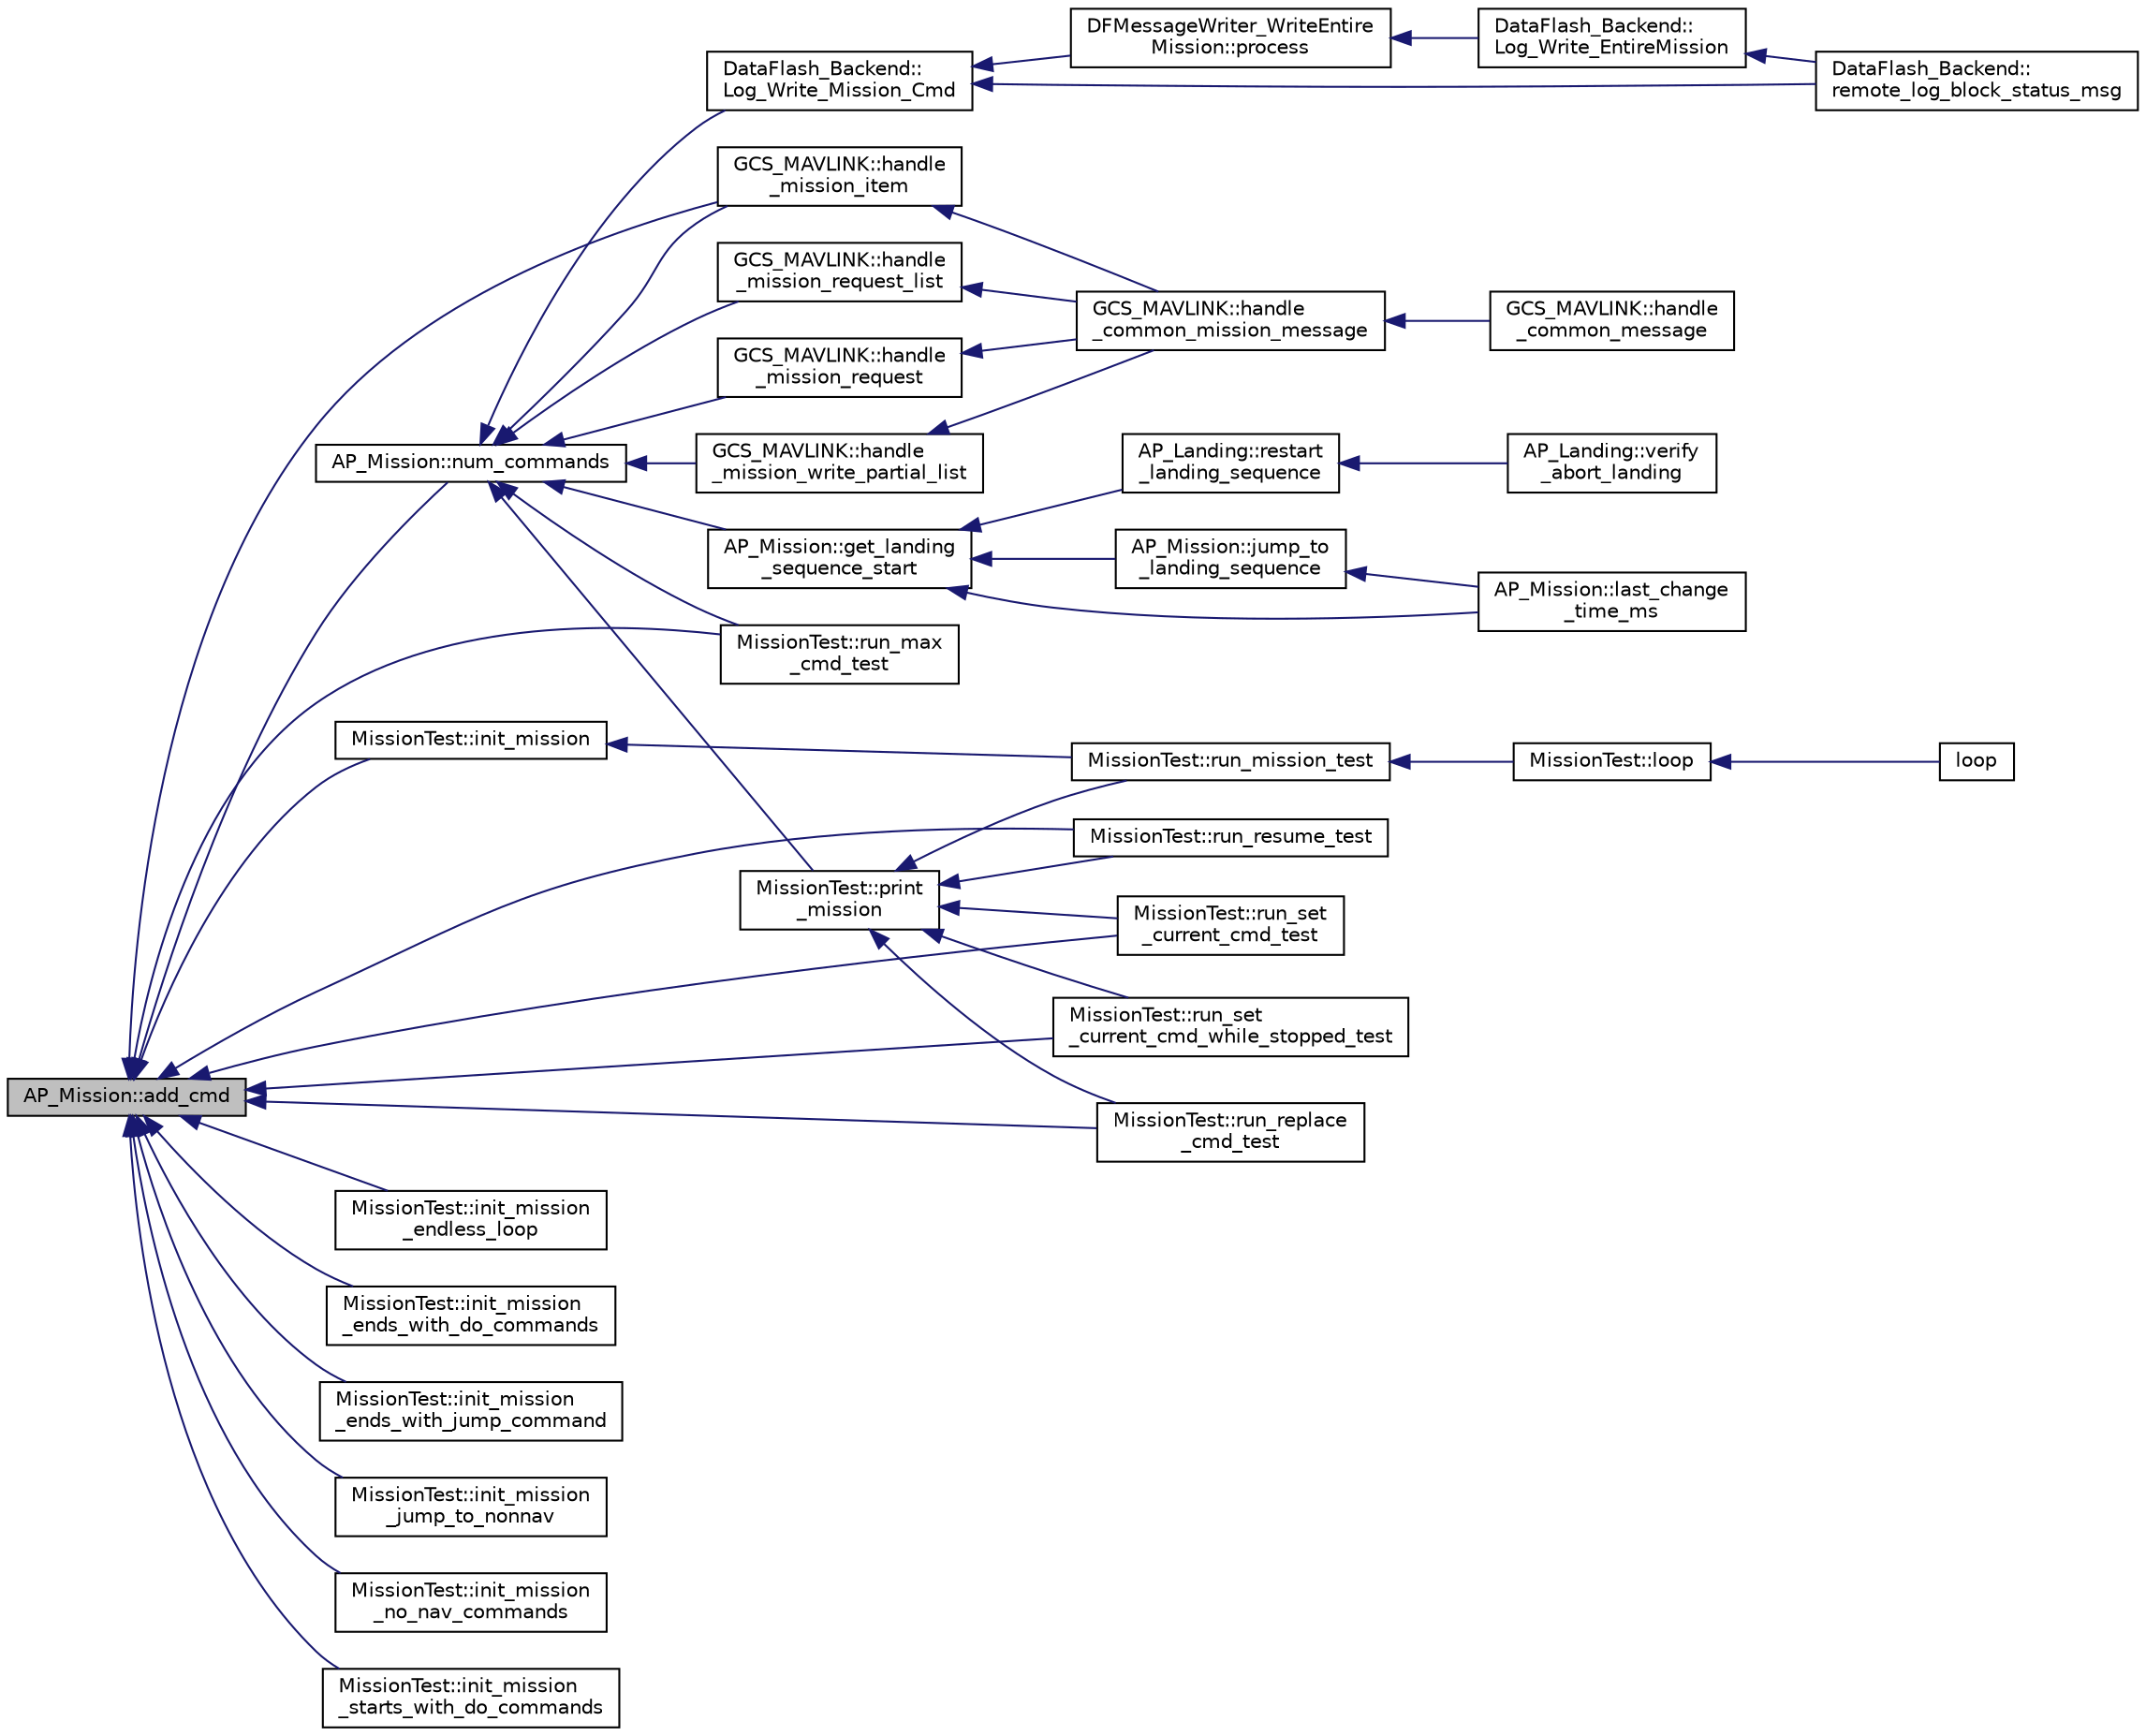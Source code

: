 digraph "AP_Mission::add_cmd"
{
 // INTERACTIVE_SVG=YES
  edge [fontname="Helvetica",fontsize="10",labelfontname="Helvetica",labelfontsize="10"];
  node [fontname="Helvetica",fontsize="10",shape=record];
  rankdir="LR";
  Node1 [label="AP_Mission::add_cmd",height=0.2,width=0.4,color="black", fillcolor="grey75", style="filled", fontcolor="black"];
  Node1 -> Node2 [dir="back",color="midnightblue",fontsize="10",style="solid",fontname="Helvetica"];
  Node2 [label="GCS_MAVLINK::handle\l_mission_item",height=0.2,width=0.4,color="black", fillcolor="white", style="filled",URL="$structGCS__MAVLINK.html#a143a91427102a9aea995d10bad67f435"];
  Node2 -> Node3 [dir="back",color="midnightblue",fontsize="10",style="solid",fontname="Helvetica"];
  Node3 [label="GCS_MAVLINK::handle\l_common_mission_message",height=0.2,width=0.4,color="black", fillcolor="white", style="filled",URL="$structGCS__MAVLINK.html#a00013e2a14c47d88af2638763d82e7d3"];
  Node3 -> Node4 [dir="back",color="midnightblue",fontsize="10",style="solid",fontname="Helvetica"];
  Node4 [label="GCS_MAVLINK::handle\l_common_message",height=0.2,width=0.4,color="black", fillcolor="white", style="filled",URL="$structGCS__MAVLINK.html#a13da94a2548ade6552a5250eb3251e89"];
  Node1 -> Node5 [dir="back",color="midnightblue",fontsize="10",style="solid",fontname="Helvetica"];
  Node5 [label="MissionTest::init_mission",height=0.2,width=0.4,color="black", fillcolor="white", style="filled",URL="$classMissionTest.html#a7ca0e5d432a02e97dbcef60c633a5e4d"];
  Node5 -> Node6 [dir="back",color="midnightblue",fontsize="10",style="solid",fontname="Helvetica"];
  Node6 [label="MissionTest::run_mission_test",height=0.2,width=0.4,color="black", fillcolor="white", style="filled",URL="$classMissionTest.html#a2161685b1b75329ff76bc4243518212d"];
  Node6 -> Node7 [dir="back",color="midnightblue",fontsize="10",style="solid",fontname="Helvetica"];
  Node7 [label="MissionTest::loop",height=0.2,width=0.4,color="black", fillcolor="white", style="filled",URL="$classMissionTest.html#ab2537e6e678a9468a69cd09f0296aeca"];
  Node7 -> Node8 [dir="back",color="midnightblue",fontsize="10",style="solid",fontname="Helvetica"];
  Node8 [label="loop",height=0.2,width=0.4,color="black", fillcolor="white", style="filled",URL="$AP__Mission__test_8cpp.html#a0b33edabd7f1c4e4a0bf32c67269be2f"];
  Node1 -> Node9 [dir="back",color="midnightblue",fontsize="10",style="solid",fontname="Helvetica"];
  Node9 [label="MissionTest::init_mission\l_endless_loop",height=0.2,width=0.4,color="black", fillcolor="white", style="filled",URL="$classMissionTest.html#a6b146fdb2cae5e245fe3808dc105dc29"];
  Node1 -> Node10 [dir="back",color="midnightblue",fontsize="10",style="solid",fontname="Helvetica"];
  Node10 [label="MissionTest::init_mission\l_ends_with_do_commands",height=0.2,width=0.4,color="black", fillcolor="white", style="filled",URL="$classMissionTest.html#a7e2eedf038693bf48fdf89a95cc6ea79"];
  Node1 -> Node11 [dir="back",color="midnightblue",fontsize="10",style="solid",fontname="Helvetica"];
  Node11 [label="MissionTest::init_mission\l_ends_with_jump_command",height=0.2,width=0.4,color="black", fillcolor="white", style="filled",URL="$classMissionTest.html#afed49d80b7fadb3302603502bbc4c37c"];
  Node1 -> Node12 [dir="back",color="midnightblue",fontsize="10",style="solid",fontname="Helvetica"];
  Node12 [label="MissionTest::init_mission\l_jump_to_nonnav",height=0.2,width=0.4,color="black", fillcolor="white", style="filled",URL="$classMissionTest.html#a672f7a7656e9f3bb6c0de5515a06ca42"];
  Node1 -> Node13 [dir="back",color="midnightblue",fontsize="10",style="solid",fontname="Helvetica"];
  Node13 [label="MissionTest::init_mission\l_no_nav_commands",height=0.2,width=0.4,color="black", fillcolor="white", style="filled",URL="$classMissionTest.html#acbcce9d917e5f61b8a6c60a4ba798a12"];
  Node1 -> Node14 [dir="back",color="midnightblue",fontsize="10",style="solid",fontname="Helvetica"];
  Node14 [label="MissionTest::init_mission\l_starts_with_do_commands",height=0.2,width=0.4,color="black", fillcolor="white", style="filled",URL="$classMissionTest.html#a0c632081f8a501a55701c67391ae0e98"];
  Node1 -> Node15 [dir="back",color="midnightblue",fontsize="10",style="solid",fontname="Helvetica"];
  Node15 [label="AP_Mission::num_commands",height=0.2,width=0.4,color="black", fillcolor="white", style="filled",URL="$classAP__Mission.html#a3d45d873b8f9e2ebf0d020ce26db957d"];
  Node15 -> Node16 [dir="back",color="midnightblue",fontsize="10",style="solid",fontname="Helvetica"];
  Node16 [label="AP_Mission::get_landing\l_sequence_start",height=0.2,width=0.4,color="black", fillcolor="white", style="filled",URL="$classAP__Mission.html#af895b228640bdf29178d44e00897d10e"];
  Node16 -> Node17 [dir="back",color="midnightblue",fontsize="10",style="solid",fontname="Helvetica"];
  Node17 [label="AP_Landing::restart\l_landing_sequence",height=0.2,width=0.4,color="black", fillcolor="white", style="filled",URL="$classAP__Landing.html#a4cb652398231c274e6061aa6b211366b"];
  Node17 -> Node18 [dir="back",color="midnightblue",fontsize="10",style="solid",fontname="Helvetica"];
  Node18 [label="AP_Landing::verify\l_abort_landing",height=0.2,width=0.4,color="black", fillcolor="white", style="filled",URL="$classAP__Landing.html#a23d5d937afe630bfa1d3eeea5d767e4b"];
  Node16 -> Node19 [dir="back",color="midnightblue",fontsize="10",style="solid",fontname="Helvetica"];
  Node19 [label="AP_Mission::jump_to\l_landing_sequence",height=0.2,width=0.4,color="black", fillcolor="white", style="filled",URL="$classAP__Mission.html#a05baa29469cdd5a9606903a7c6b3f3c1"];
  Node19 -> Node20 [dir="back",color="midnightblue",fontsize="10",style="solid",fontname="Helvetica"];
  Node20 [label="AP_Mission::last_change\l_time_ms",height=0.2,width=0.4,color="black", fillcolor="white", style="filled",URL="$classAP__Mission.html#ad7c38b95e293e4a8304ecf520842e5c7"];
  Node16 -> Node20 [dir="back",color="midnightblue",fontsize="10",style="solid",fontname="Helvetica"];
  Node15 -> Node21 [dir="back",color="midnightblue",fontsize="10",style="solid",fontname="Helvetica"];
  Node21 [label="MissionTest::print\l_mission",height=0.2,width=0.4,color="black", fillcolor="white", style="filled",URL="$classMissionTest.html#ab12c92170021b44ceb82f6808b92d8c7"];
  Node21 -> Node6 [dir="back",color="midnightblue",fontsize="10",style="solid",fontname="Helvetica"];
  Node21 -> Node22 [dir="back",color="midnightblue",fontsize="10",style="solid",fontname="Helvetica"];
  Node22 [label="MissionTest::run_resume_test",height=0.2,width=0.4,color="black", fillcolor="white", style="filled",URL="$classMissionTest.html#af8b75f25f2b1c7fdd51ab19c4ee42ec8"];
  Node21 -> Node23 [dir="back",color="midnightblue",fontsize="10",style="solid",fontname="Helvetica"];
  Node23 [label="MissionTest::run_set\l_current_cmd_test",height=0.2,width=0.4,color="black", fillcolor="white", style="filled",URL="$classMissionTest.html#a16309b0065fe78128c95f5f8cc5f210e"];
  Node21 -> Node24 [dir="back",color="midnightblue",fontsize="10",style="solid",fontname="Helvetica"];
  Node24 [label="MissionTest::run_set\l_current_cmd_while_stopped_test",height=0.2,width=0.4,color="black", fillcolor="white", style="filled",URL="$classMissionTest.html#aa5175c099befd271fcc279deb7e28b06"];
  Node21 -> Node25 [dir="back",color="midnightblue",fontsize="10",style="solid",fontname="Helvetica"];
  Node25 [label="MissionTest::run_replace\l_cmd_test",height=0.2,width=0.4,color="black", fillcolor="white", style="filled",URL="$classMissionTest.html#a4b79b27fab75a4a63dc41e09a16a5442"];
  Node15 -> Node26 [dir="back",color="midnightblue",fontsize="10",style="solid",fontname="Helvetica"];
  Node26 [label="MissionTest::run_max\l_cmd_test",height=0.2,width=0.4,color="black", fillcolor="white", style="filled",URL="$classMissionTest.html#a5dcc045a9ce939fcc7b0735550f92482"];
  Node15 -> Node27 [dir="back",color="midnightblue",fontsize="10",style="solid",fontname="Helvetica"];
  Node27 [label="DataFlash_Backend::\lLog_Write_Mission_Cmd",height=0.2,width=0.4,color="black", fillcolor="white", style="filled",URL="$classDataFlash__Backend.html#a570580fce5fc1f96a9cfd6bb75dd8705"];
  Node27 -> Node28 [dir="back",color="midnightblue",fontsize="10",style="solid",fontname="Helvetica"];
  Node28 [label="DataFlash_Backend::\lremote_log_block_status_msg",height=0.2,width=0.4,color="black", fillcolor="white", style="filled",URL="$classDataFlash__Backend.html#acc06500874549df2b2567f069176506e"];
  Node27 -> Node29 [dir="back",color="midnightblue",fontsize="10",style="solid",fontname="Helvetica"];
  Node29 [label="DFMessageWriter_WriteEntire\lMission::process",height=0.2,width=0.4,color="black", fillcolor="white", style="filled",URL="$classDFMessageWriter__WriteEntireMission.html#a157afd1587cb4756d21bfd04bd64fdd1"];
  Node29 -> Node30 [dir="back",color="midnightblue",fontsize="10",style="solid",fontname="Helvetica"];
  Node30 [label="DataFlash_Backend::\lLog_Write_EntireMission",height=0.2,width=0.4,color="black", fillcolor="white", style="filled",URL="$classDataFlash__Backend.html#a2cf7e12a43bb8ebf9aa3ea073e544f40"];
  Node30 -> Node28 [dir="back",color="midnightblue",fontsize="10",style="solid",fontname="Helvetica"];
  Node15 -> Node31 [dir="back",color="midnightblue",fontsize="10",style="solid",fontname="Helvetica"];
  Node31 [label="GCS_MAVLINK::handle\l_mission_request_list",height=0.2,width=0.4,color="black", fillcolor="white", style="filled",URL="$structGCS__MAVLINK.html#a8c7b2bf35d8b3e370ba291586ea09b71"];
  Node31 -> Node3 [dir="back",color="midnightblue",fontsize="10",style="solid",fontname="Helvetica"];
  Node15 -> Node32 [dir="back",color="midnightblue",fontsize="10",style="solid",fontname="Helvetica"];
  Node32 [label="GCS_MAVLINK::handle\l_mission_request",height=0.2,width=0.4,color="black", fillcolor="white", style="filled",URL="$structGCS__MAVLINK.html#a3904d7894979bcbdc58083f39b1aa8da"];
  Node32 -> Node3 [dir="back",color="midnightblue",fontsize="10",style="solid",fontname="Helvetica"];
  Node15 -> Node33 [dir="back",color="midnightblue",fontsize="10",style="solid",fontname="Helvetica"];
  Node33 [label="GCS_MAVLINK::handle\l_mission_write_partial_list",height=0.2,width=0.4,color="black", fillcolor="white", style="filled",URL="$structGCS__MAVLINK.html#add72083180081323352d4f701ae0d7d2"];
  Node33 -> Node3 [dir="back",color="midnightblue",fontsize="10",style="solid",fontname="Helvetica"];
  Node15 -> Node2 [dir="back",color="midnightblue",fontsize="10",style="solid",fontname="Helvetica"];
  Node1 -> Node26 [dir="back",color="midnightblue",fontsize="10",style="solid",fontname="Helvetica"];
  Node1 -> Node25 [dir="back",color="midnightblue",fontsize="10",style="solid",fontname="Helvetica"];
  Node1 -> Node22 [dir="back",color="midnightblue",fontsize="10",style="solid",fontname="Helvetica"];
  Node1 -> Node23 [dir="back",color="midnightblue",fontsize="10",style="solid",fontname="Helvetica"];
  Node1 -> Node24 [dir="back",color="midnightblue",fontsize="10",style="solid",fontname="Helvetica"];
}
